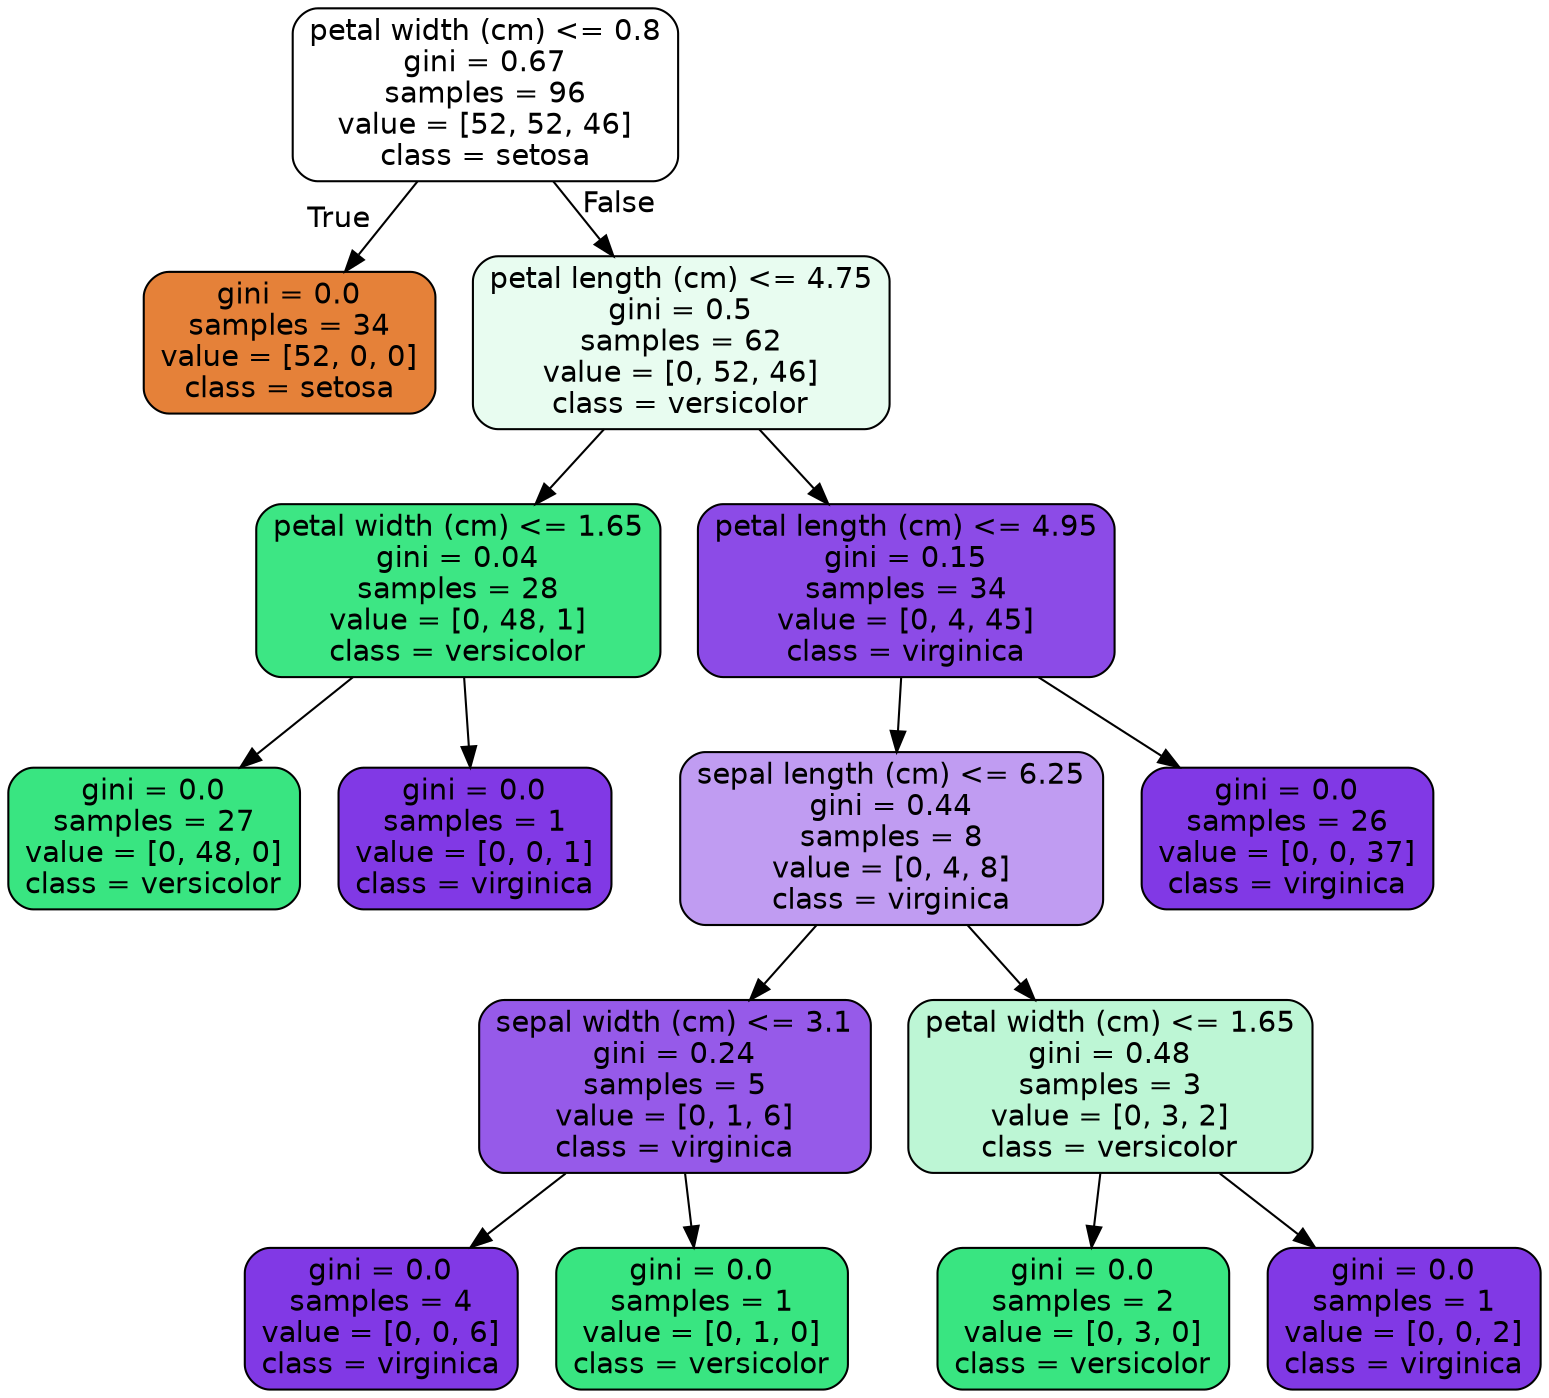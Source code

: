 digraph Tree {
node [shape=box, style="filled, rounded", color="black", fontname=helvetica] ;
edge [fontname=helvetica] ;
0 [label="petal width (cm) <= 0.8\ngini = 0.67\nsamples = 96\nvalue = [52, 52, 46]\nclass = setosa", fillcolor="#ffffff"] ;
1 [label="gini = 0.0\nsamples = 34\nvalue = [52, 0, 0]\nclass = setosa", fillcolor="#e58139"] ;
0 -> 1 [labeldistance=2.5, labelangle=45, headlabel="True"] ;
2 [label="petal length (cm) <= 4.75\ngini = 0.5\nsamples = 62\nvalue = [0, 52, 46]\nclass = versicolor", fillcolor="#e8fcf0"] ;
0 -> 2 [labeldistance=2.5, labelangle=-45, headlabel="False"] ;
3 [label="petal width (cm) <= 1.65\ngini = 0.04\nsamples = 28\nvalue = [0, 48, 1]\nclass = versicolor", fillcolor="#3de684"] ;
2 -> 3 ;
4 [label="gini = 0.0\nsamples = 27\nvalue = [0, 48, 0]\nclass = versicolor", fillcolor="#39e581"] ;
3 -> 4 ;
5 [label="gini = 0.0\nsamples = 1\nvalue = [0, 0, 1]\nclass = virginica", fillcolor="#8139e5"] ;
3 -> 5 ;
6 [label="petal length (cm) <= 4.95\ngini = 0.15\nsamples = 34\nvalue = [0, 4, 45]\nclass = virginica", fillcolor="#8c4be7"] ;
2 -> 6 ;
7 [label="sepal length (cm) <= 6.25\ngini = 0.44\nsamples = 8\nvalue = [0, 4, 8]\nclass = virginica", fillcolor="#c09cf2"] ;
6 -> 7 ;
8 [label="sepal width (cm) <= 3.1\ngini = 0.24\nsamples = 5\nvalue = [0, 1, 6]\nclass = virginica", fillcolor="#965ae9"] ;
7 -> 8 ;
9 [label="gini = 0.0\nsamples = 4\nvalue = [0, 0, 6]\nclass = virginica", fillcolor="#8139e5"] ;
8 -> 9 ;
10 [label="gini = 0.0\nsamples = 1\nvalue = [0, 1, 0]\nclass = versicolor", fillcolor="#39e581"] ;
8 -> 10 ;
11 [label="petal width (cm) <= 1.65\ngini = 0.48\nsamples = 3\nvalue = [0, 3, 2]\nclass = versicolor", fillcolor="#bdf6d5"] ;
7 -> 11 ;
12 [label="gini = 0.0\nsamples = 2\nvalue = [0, 3, 0]\nclass = versicolor", fillcolor="#39e581"] ;
11 -> 12 ;
13 [label="gini = 0.0\nsamples = 1\nvalue = [0, 0, 2]\nclass = virginica", fillcolor="#8139e5"] ;
11 -> 13 ;
14 [label="gini = 0.0\nsamples = 26\nvalue = [0, 0, 37]\nclass = virginica", fillcolor="#8139e5"] ;
6 -> 14 ;
}